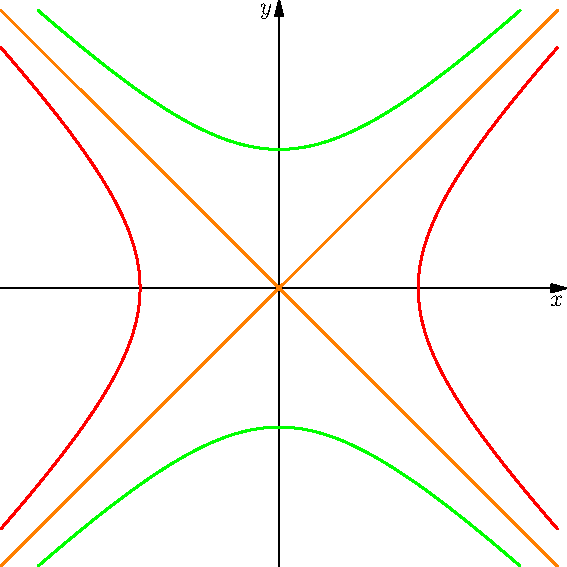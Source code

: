 import graph;
import contour;
import palette;

size(10cm,IgnoreAspect);

// currentprojection=orthographic(-10,-10,8);
// limits((-1,-1,-1),(5,10,12));
// currentlight=light(white,(2,2,2),(2,-2,-2));

real f(pair z) {return z.y^2-z.x^2;}

draw(contour(f,(-2,-2),(2,2),new real []{0}),1bp+orange);
draw(contour(f,(-2,-2),(2,2),new real []{1}),1bp+green);
draw(contour(f,(-2,-2),(2,2),new real []{-1}),1bp+red);

xaxis("$x$",Arrow); 
yaxis("$y$",Arrow);

